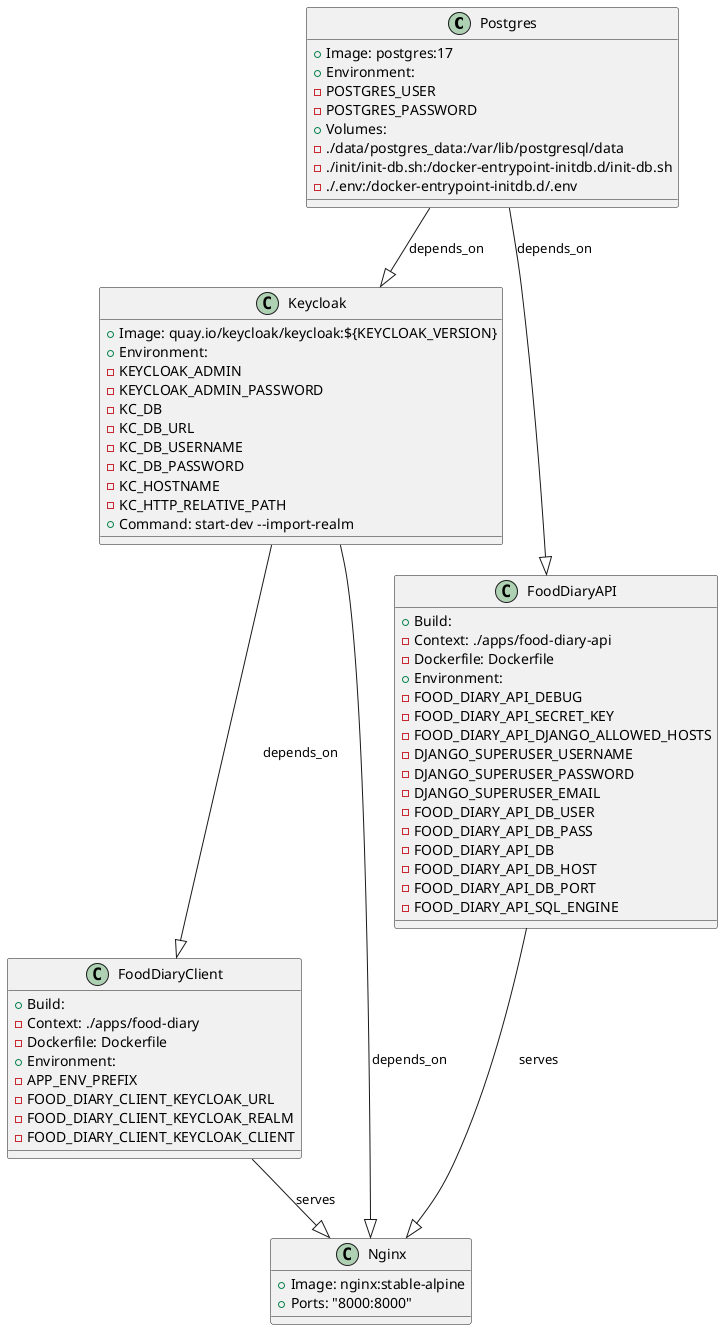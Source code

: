 @startuml
!define RECTANGLE class

RECTANGLE Postgres {
    + Image: postgres:17
    + Environment:
        - POSTGRES_USER
        - POSTGRES_PASSWORD
    + Volumes:
        - ./data/postgres_data:/var/lib/postgresql/data
        - ./init/init-db.sh:/docker-entrypoint-initdb.d/init-db.sh
        - ./.env:/docker-entrypoint-initdb.d/.env
}

RECTANGLE Keycloak {
    + Image: quay.io/keycloak/keycloak:${KEYCLOAK_VERSION}
    + Environment:
        - KEYCLOAK_ADMIN
        - KEYCLOAK_ADMIN_PASSWORD
        - KC_DB
        - KC_DB_URL
        - KC_DB_USERNAME
        - KC_DB_PASSWORD
        - KC_HOSTNAME
        - KC_HTTP_RELATIVE_PATH
    + Command: start-dev --import-realm
}

RECTANGLE FoodDiaryClient {
    + Build:
        - Context: ./apps/food-diary
        - Dockerfile: Dockerfile
    + Environment:
        - APP_ENV_PREFIX
        - FOOD_DIARY_CLIENT_KEYCLOAK_URL
        - FOOD_DIARY_CLIENT_KEYCLOAK_REALM
        - FOOD_DIARY_CLIENT_KEYCLOAK_CLIENT
}

RECTANGLE FoodDiaryAPI {
    + Build:
        - Context: ./apps/food-diary-api
        - Dockerfile: Dockerfile
    + Environment:
        - FOOD_DIARY_API_DEBUG
        - FOOD_DIARY_API_SECRET_KEY
        - FOOD_DIARY_API_DJANGO_ALLOWED_HOSTS
        - DJANGO_SUPERUSER_USERNAME
        - DJANGO_SUPERUSER_PASSWORD
        - DJANGO_SUPERUSER_EMAIL
        - FOOD_DIARY_API_DB_USER
        - FOOD_DIARY_API_DB_PASS
        - FOOD_DIARY_API_DB
        - FOOD_DIARY_API_DB_HOST
        - FOOD_DIARY_API_DB_PORT
        - FOOD_DIARY_API_SQL_ENGINE
}

RECTANGLE Nginx {
    + Image: nginx:stable-alpine
    + Ports: "8000:8000"
}

Postgres --|> Keycloak : depends_on
Postgres --|> FoodDiaryAPI : depends_on
Keycloak --|> FoodDiaryClient : depends_on
Keycloak --|> Nginx : depends_on
FoodDiaryClient --|> Nginx : serves
FoodDiaryAPI --|> Nginx : serves

@enduml
